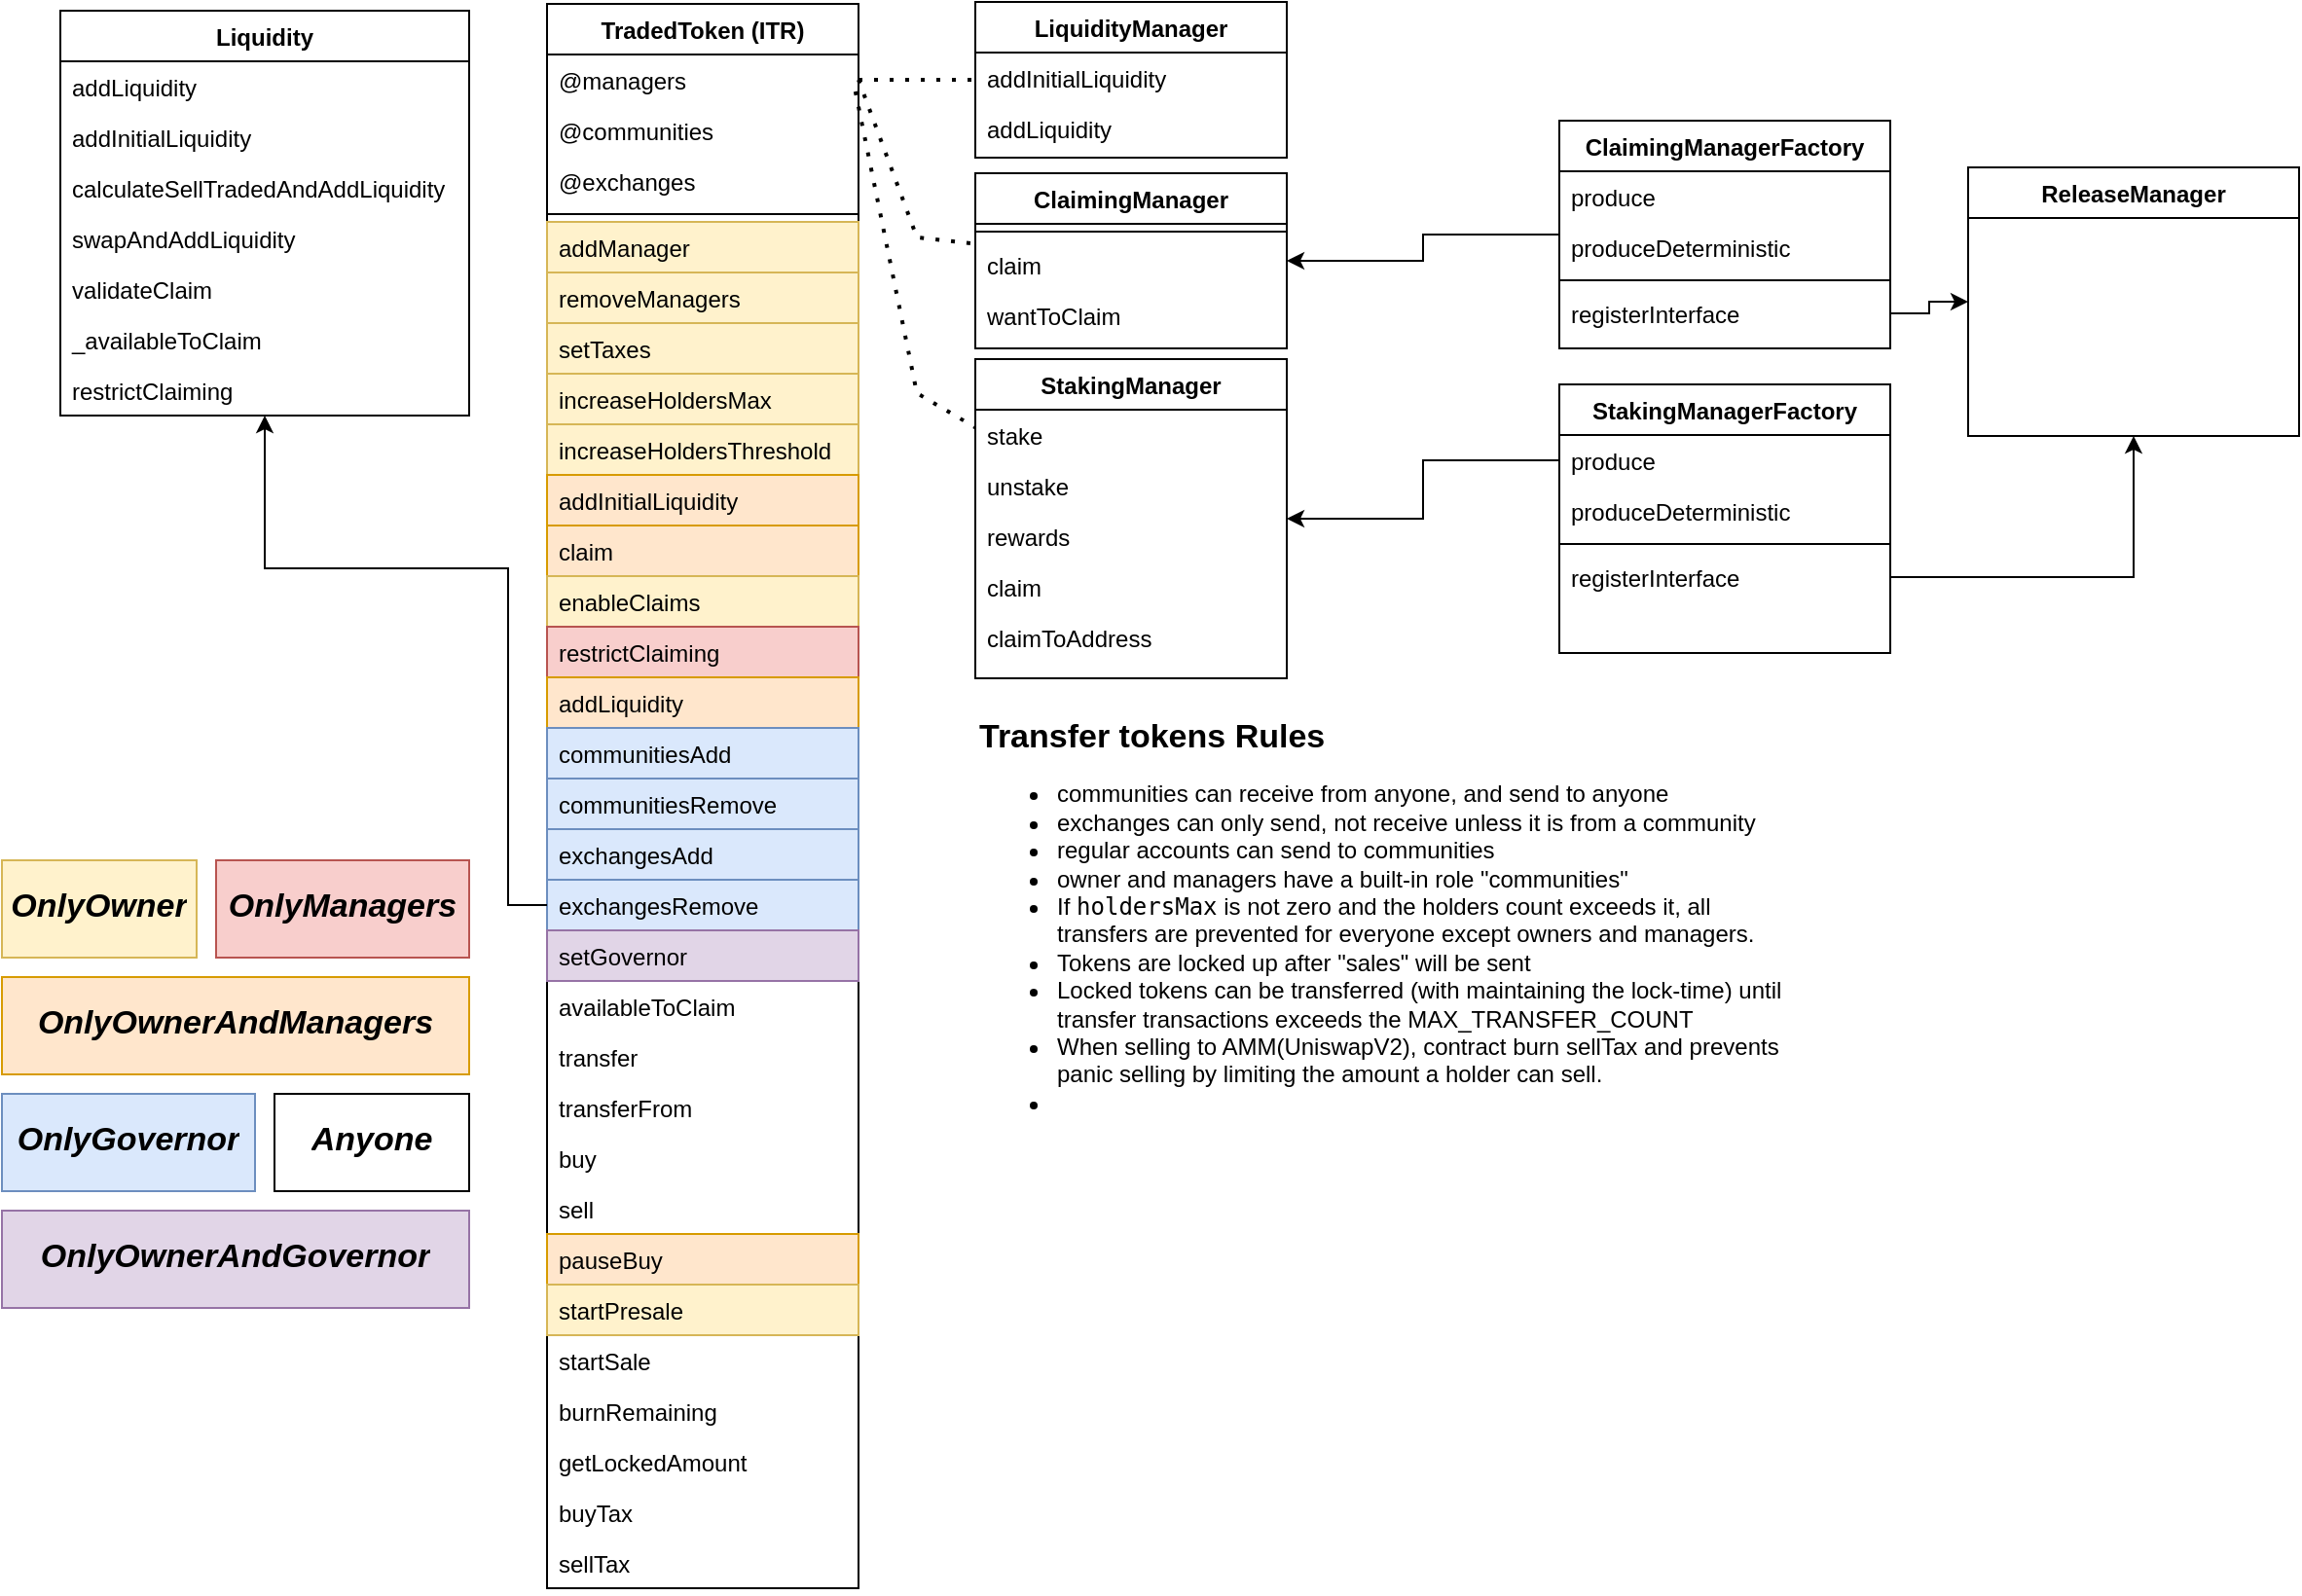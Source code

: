 <mxfile version="24.5.2" type="google">
  <diagram id="C5RBs43oDa-KdzZeNtuy" name="Page-1">
    <mxGraphModel dx="1434" dy="900" grid="1" gridSize="10" guides="1" tooltips="1" connect="1" arrows="1" fold="1" page="1" pageScale="1" pageWidth="827" pageHeight="1169" math="0" shadow="0">
      <root>
        <mxCell id="WIyWlLk6GJQsqaUBKTNV-0" />
        <mxCell id="WIyWlLk6GJQsqaUBKTNV-1" parent="WIyWlLk6GJQsqaUBKTNV-0" />
        <mxCell id="GtUjlPfiQV87N0O1P8Cd-0" value="TradedToken (ITR)" style="swimlane;align=center;verticalAlign=top;childLayout=stackLayout;horizontal=1;startSize=26;horizontalStack=0;resizeParent=1;resizeLast=0;collapsible=1;marginBottom=0;rounded=0;shadow=0;strokeWidth=1;" parent="WIyWlLk6GJQsqaUBKTNV-1" vertex="1">
          <mxGeometry x="290" y="40" width="160" height="814" as="geometry">
            <mxRectangle x="230" y="140" width="160" height="26" as="alternateBounds" />
          </mxGeometry>
        </mxCell>
        <mxCell id="GtUjlPfiQV87N0O1P8Cd-98" value="@managers" style="text;align=left;verticalAlign=top;spacingLeft=4;spacingRight=4;overflow=hidden;rotatable=0;points=[[0,0.5],[1,0.5]];portConstraint=eastwest;" parent="GtUjlPfiQV87N0O1P8Cd-0" vertex="1">
          <mxGeometry y="26" width="160" height="26" as="geometry" />
        </mxCell>
        <mxCell id="GtUjlPfiQV87N0O1P8Cd-110" value="@communities" style="text;align=left;verticalAlign=top;spacingLeft=4;spacingRight=4;overflow=hidden;rotatable=0;points=[[0,0.5],[1,0.5]];portConstraint=eastwest;" parent="GtUjlPfiQV87N0O1P8Cd-0" vertex="1">
          <mxGeometry y="52" width="160" height="26" as="geometry" />
        </mxCell>
        <mxCell id="GtUjlPfiQV87N0O1P8Cd-111" value="@exchanges" style="text;align=left;verticalAlign=top;spacingLeft=4;spacingRight=4;overflow=hidden;rotatable=0;points=[[0,0.5],[1,0.5]];portConstraint=eastwest;" parent="GtUjlPfiQV87N0O1P8Cd-0" vertex="1">
          <mxGeometry y="78" width="160" height="26" as="geometry" />
        </mxCell>
        <mxCell id="GtUjlPfiQV87N0O1P8Cd-97" value="" style="line;html=1;strokeWidth=1;align=left;verticalAlign=middle;spacingTop=-1;spacingLeft=3;spacingRight=3;rotatable=0;labelPosition=right;points=[];portConstraint=eastwest;" parent="GtUjlPfiQV87N0O1P8Cd-0" vertex="1">
          <mxGeometry y="104" width="160" height="8" as="geometry" />
        </mxCell>
        <mxCell id="GtUjlPfiQV87N0O1P8Cd-1" value="addManager" style="text;align=left;verticalAlign=top;spacingLeft=4;spacingRight=4;overflow=hidden;rotatable=0;points=[[0,0.5],[1,0.5]];portConstraint=eastwest;fillColor=#fff2cc;strokeColor=#d6b656;" parent="GtUjlPfiQV87N0O1P8Cd-0" vertex="1">
          <mxGeometry y="112" width="160" height="26" as="geometry" />
        </mxCell>
        <mxCell id="GtUjlPfiQV87N0O1P8Cd-2" value="removeManagers" style="text;align=left;verticalAlign=top;spacingLeft=4;spacingRight=4;overflow=hidden;rotatable=0;points=[[0,0.5],[1,0.5]];portConstraint=eastwest;rounded=0;shadow=0;html=0;fillColor=#fff2cc;strokeColor=#d6b656;" parent="GtUjlPfiQV87N0O1P8Cd-0" vertex="1">
          <mxGeometry y="138" width="160" height="26" as="geometry" />
        </mxCell>
        <mxCell id="GtUjlPfiQV87N0O1P8Cd-3" value="setTaxes" style="text;align=left;verticalAlign=top;spacingLeft=4;spacingRight=4;overflow=hidden;rotatable=0;points=[[0,0.5],[1,0.5]];portConstraint=eastwest;rounded=0;shadow=0;html=0;fillColor=#fff2cc;strokeColor=#d6b656;" parent="GtUjlPfiQV87N0O1P8Cd-0" vertex="1">
          <mxGeometry y="164" width="160" height="26" as="geometry" />
        </mxCell>
        <mxCell id="GtUjlPfiQV87N0O1P8Cd-64" value="increaseHoldersMax" style="text;align=left;verticalAlign=top;spacingLeft=4;spacingRight=4;overflow=hidden;rotatable=0;points=[[0,0.5],[1,0.5]];portConstraint=eastwest;rounded=0;shadow=0;html=0;fillColor=#fff2cc;strokeColor=#d6b656;" parent="GtUjlPfiQV87N0O1P8Cd-0" vertex="1">
          <mxGeometry y="190" width="160" height="26" as="geometry" />
        </mxCell>
        <mxCell id="GtUjlPfiQV87N0O1P8Cd-63" value="increaseHoldersThreshold" style="text;align=left;verticalAlign=top;spacingLeft=4;spacingRight=4;overflow=hidden;rotatable=0;points=[[0,0.5],[1,0.5]];portConstraint=eastwest;rounded=0;shadow=0;html=0;fillColor=#fff2cc;strokeColor=#d6b656;" parent="GtUjlPfiQV87N0O1P8Cd-0" vertex="1">
          <mxGeometry y="216" width="160" height="26" as="geometry" />
        </mxCell>
        <mxCell id="GtUjlPfiQV87N0O1P8Cd-62" value="addInitialLiquidity" style="text;align=left;verticalAlign=top;spacingLeft=4;spacingRight=4;overflow=hidden;rotatable=0;points=[[0,0.5],[1,0.5]];portConstraint=eastwest;rounded=0;shadow=0;html=0;fillColor=#ffe6cc;strokeColor=#d79b00;" parent="GtUjlPfiQV87N0O1P8Cd-0" vertex="1">
          <mxGeometry y="242" width="160" height="26" as="geometry" />
        </mxCell>
        <mxCell id="GtUjlPfiQV87N0O1P8Cd-61" value="claim" style="text;align=left;verticalAlign=top;spacingLeft=4;spacingRight=4;overflow=hidden;rotatable=0;points=[[0,0.5],[1,0.5]];portConstraint=eastwest;rounded=0;shadow=0;html=0;fillColor=#ffe6cc;strokeColor=#d79b00;" parent="GtUjlPfiQV87N0O1P8Cd-0" vertex="1">
          <mxGeometry y="268" width="160" height="26" as="geometry" />
        </mxCell>
        <mxCell id="GtUjlPfiQV87N0O1P8Cd-60" value="enableClaims" style="text;align=left;verticalAlign=top;spacingLeft=4;spacingRight=4;overflow=hidden;rotatable=0;points=[[0,0.5],[1,0.5]];portConstraint=eastwest;rounded=0;shadow=0;html=0;fillColor=#fff2cc;strokeColor=#d6b656;" parent="GtUjlPfiQV87N0O1P8Cd-0" vertex="1">
          <mxGeometry y="294" width="160" height="26" as="geometry" />
        </mxCell>
        <mxCell id="GtUjlPfiQV87N0O1P8Cd-59" value="restrictClaiming" style="text;align=left;verticalAlign=top;spacingLeft=4;spacingRight=4;overflow=hidden;rotatable=0;points=[[0,0.5],[1,0.5]];portConstraint=eastwest;rounded=0;shadow=0;html=0;fillColor=#f8cecc;strokeColor=#b85450;" parent="GtUjlPfiQV87N0O1P8Cd-0" vertex="1">
          <mxGeometry y="320" width="160" height="26" as="geometry" />
        </mxCell>
        <mxCell id="GtUjlPfiQV87N0O1P8Cd-70" value="addLiquidity" style="text;align=left;verticalAlign=top;spacingLeft=4;spacingRight=4;overflow=hidden;rotatable=0;points=[[0,0.5],[1,0.5]];portConstraint=eastwest;rounded=0;shadow=0;html=0;fillColor=#ffe6cc;strokeColor=#d79b00;" parent="GtUjlPfiQV87N0O1P8Cd-0" vertex="1">
          <mxGeometry y="346" width="160" height="26" as="geometry" />
        </mxCell>
        <mxCell id="GtUjlPfiQV87N0O1P8Cd-69" value="communitiesAdd" style="text;align=left;verticalAlign=top;spacingLeft=4;spacingRight=4;overflow=hidden;rotatable=0;points=[[0,0.5],[1,0.5]];portConstraint=eastwest;rounded=0;shadow=0;html=0;fillColor=#dae8fc;strokeColor=#6c8ebf;" parent="GtUjlPfiQV87N0O1P8Cd-0" vertex="1">
          <mxGeometry y="372" width="160" height="26" as="geometry" />
        </mxCell>
        <mxCell id="GtUjlPfiQV87N0O1P8Cd-68" value="communitiesRemove" style="text;align=left;verticalAlign=top;spacingLeft=4;spacingRight=4;overflow=hidden;rotatable=0;points=[[0,0.5],[1,0.5]];portConstraint=eastwest;rounded=0;shadow=0;html=0;fillColor=#dae8fc;strokeColor=#6c8ebf;" parent="GtUjlPfiQV87N0O1P8Cd-0" vertex="1">
          <mxGeometry y="398" width="160" height="26" as="geometry" />
        </mxCell>
        <mxCell id="GtUjlPfiQV87N0O1P8Cd-67" value="exchangesAdd" style="text;align=left;verticalAlign=top;spacingLeft=4;spacingRight=4;overflow=hidden;rotatable=0;points=[[0,0.5],[1,0.5]];portConstraint=eastwest;rounded=0;shadow=0;html=0;fillColor=#dae8fc;strokeColor=#6c8ebf;" parent="GtUjlPfiQV87N0O1P8Cd-0" vertex="1">
          <mxGeometry y="424" width="160" height="26" as="geometry" />
        </mxCell>
        <mxCell id="GtUjlPfiQV87N0O1P8Cd-66" value="exchangesRemove" style="text;align=left;verticalAlign=top;spacingLeft=4;spacingRight=4;overflow=hidden;rotatable=0;points=[[0,0.5],[1,0.5]];portConstraint=eastwest;rounded=0;shadow=0;html=0;fillColor=#dae8fc;strokeColor=#6c8ebf;" parent="GtUjlPfiQV87N0O1P8Cd-0" vertex="1">
          <mxGeometry y="450" width="160" height="26" as="geometry" />
        </mxCell>
        <mxCell id="GtUjlPfiQV87N0O1P8Cd-65" value="setGovernor" style="text;align=left;verticalAlign=top;spacingLeft=4;spacingRight=4;overflow=hidden;rotatable=0;points=[[0,0.5],[1,0.5]];portConstraint=eastwest;rounded=0;shadow=0;html=0;fillColor=#e1d5e7;strokeColor=#9673a6;" parent="GtUjlPfiQV87N0O1P8Cd-0" vertex="1">
          <mxGeometry y="476" width="160" height="26" as="geometry" />
        </mxCell>
        <mxCell id="GtUjlPfiQV87N0O1P8Cd-73" value="availableToClaim" style="text;align=left;verticalAlign=top;spacingLeft=4;spacingRight=4;overflow=hidden;rotatable=0;points=[[0,0.5],[1,0.5]];portConstraint=eastwest;rounded=0;shadow=0;html=0;" parent="GtUjlPfiQV87N0O1P8Cd-0" vertex="1">
          <mxGeometry y="502" width="160" height="26" as="geometry" />
        </mxCell>
        <mxCell id="GtUjlPfiQV87N0O1P8Cd-72" value="transfer" style="text;align=left;verticalAlign=top;spacingLeft=4;spacingRight=4;overflow=hidden;rotatable=0;points=[[0,0.5],[1,0.5]];portConstraint=eastwest;rounded=0;shadow=0;html=0;" parent="GtUjlPfiQV87N0O1P8Cd-0" vertex="1">
          <mxGeometry y="528" width="160" height="26" as="geometry" />
        </mxCell>
        <mxCell id="GtUjlPfiQV87N0O1P8Cd-71" value="transferFrom" style="text;align=left;verticalAlign=top;spacingLeft=4;spacingRight=4;overflow=hidden;rotatable=0;points=[[0,0.5],[1,0.5]];portConstraint=eastwest;rounded=0;shadow=0;html=0;" parent="GtUjlPfiQV87N0O1P8Cd-0" vertex="1">
          <mxGeometry y="554" width="160" height="26" as="geometry" />
        </mxCell>
        <mxCell id="GtUjlPfiQV87N0O1P8Cd-80" value="buy" style="text;align=left;verticalAlign=top;spacingLeft=4;spacingRight=4;overflow=hidden;rotatable=0;points=[[0,0.5],[1,0.5]];portConstraint=eastwest;rounded=0;shadow=0;html=0;" parent="GtUjlPfiQV87N0O1P8Cd-0" vertex="1">
          <mxGeometry y="580" width="160" height="26" as="geometry" />
        </mxCell>
        <mxCell id="GtUjlPfiQV87N0O1P8Cd-79" value="sell" style="text;align=left;verticalAlign=top;spacingLeft=4;spacingRight=4;overflow=hidden;rotatable=0;points=[[0,0.5],[1,0.5]];portConstraint=eastwest;rounded=0;shadow=0;html=0;" parent="GtUjlPfiQV87N0O1P8Cd-0" vertex="1">
          <mxGeometry y="606" width="160" height="26" as="geometry" />
        </mxCell>
        <mxCell id="GtUjlPfiQV87N0O1P8Cd-78" value="pauseBuy" style="text;align=left;verticalAlign=top;spacingLeft=4;spacingRight=4;overflow=hidden;rotatable=0;points=[[0,0.5],[1,0.5]];portConstraint=eastwest;rounded=0;shadow=0;html=0;fillColor=#ffe6cc;strokeColor=#d79b00;" parent="GtUjlPfiQV87N0O1P8Cd-0" vertex="1">
          <mxGeometry y="632" width="160" height="26" as="geometry" />
        </mxCell>
        <mxCell id="GtUjlPfiQV87N0O1P8Cd-77" value="startPresale" style="text;align=left;verticalAlign=top;spacingLeft=4;spacingRight=4;overflow=hidden;rotatable=0;points=[[0,0.5],[1,0.5]];portConstraint=eastwest;rounded=0;shadow=0;html=0;fillColor=#fff2cc;strokeColor=#d6b656;" parent="GtUjlPfiQV87N0O1P8Cd-0" vertex="1">
          <mxGeometry y="658" width="160" height="26" as="geometry" />
        </mxCell>
        <mxCell id="GtUjlPfiQV87N0O1P8Cd-76" value="startSale" style="text;align=left;verticalAlign=top;spacingLeft=4;spacingRight=4;overflow=hidden;rotatable=0;points=[[0,0.5],[1,0.5]];portConstraint=eastwest;rounded=0;shadow=0;html=0;" parent="GtUjlPfiQV87N0O1P8Cd-0" vertex="1">
          <mxGeometry y="684" width="160" height="26" as="geometry" />
        </mxCell>
        <mxCell id="GtUjlPfiQV87N0O1P8Cd-75" value="burnRemaining" style="text;align=left;verticalAlign=top;spacingLeft=4;spacingRight=4;overflow=hidden;rotatable=0;points=[[0,0.5],[1,0.5]];portConstraint=eastwest;rounded=0;shadow=0;html=0;" parent="GtUjlPfiQV87N0O1P8Cd-0" vertex="1">
          <mxGeometry y="710" width="160" height="26" as="geometry" />
        </mxCell>
        <mxCell id="GtUjlPfiQV87N0O1P8Cd-74" value="getLockedAmount" style="text;align=left;verticalAlign=top;spacingLeft=4;spacingRight=4;overflow=hidden;rotatable=0;points=[[0,0.5],[1,0.5]];portConstraint=eastwest;rounded=0;shadow=0;html=0;" parent="GtUjlPfiQV87N0O1P8Cd-0" vertex="1">
          <mxGeometry y="736" width="160" height="26" as="geometry" />
        </mxCell>
        <mxCell id="GtUjlPfiQV87N0O1P8Cd-85" value="buyTax" style="text;align=left;verticalAlign=top;spacingLeft=4;spacingRight=4;overflow=hidden;rotatable=0;points=[[0,0.5],[1,0.5]];portConstraint=eastwest;rounded=0;shadow=0;html=0;" parent="GtUjlPfiQV87N0O1P8Cd-0" vertex="1">
          <mxGeometry y="762" width="160" height="26" as="geometry" />
        </mxCell>
        <mxCell id="GtUjlPfiQV87N0O1P8Cd-84" value="sellTax" style="text;align=left;verticalAlign=top;spacingLeft=4;spacingRight=4;overflow=hidden;rotatable=0;points=[[0,0.5],[1,0.5]];portConstraint=eastwest;rounded=0;shadow=0;html=0;" parent="GtUjlPfiQV87N0O1P8Cd-0" vertex="1">
          <mxGeometry y="788" width="160" height="26" as="geometry" />
        </mxCell>
        <mxCell id="GtUjlPfiQV87N0O1P8Cd-6" value="LiquidityManager" style="swimlane;align=center;verticalAlign=top;childLayout=stackLayout;horizontal=1;startSize=26;horizontalStack=0;resizeParent=1;resizeLast=0;collapsible=1;marginBottom=0;rounded=0;shadow=0;strokeWidth=1;" parent="WIyWlLk6GJQsqaUBKTNV-1" vertex="1">
          <mxGeometry x="510" y="39" width="160" height="80" as="geometry">
            <mxRectangle x="230" y="140" width="160" height="26" as="alternateBounds" />
          </mxGeometry>
        </mxCell>
        <mxCell id="GtUjlPfiQV87N0O1P8Cd-7" value="addInitialLiquidity" style="text;align=left;verticalAlign=top;spacingLeft=4;spacingRight=4;overflow=hidden;rotatable=0;points=[[0,0.5],[1,0.5]];portConstraint=eastwest;" parent="GtUjlPfiQV87N0O1P8Cd-6" vertex="1">
          <mxGeometry y="26" width="160" height="26" as="geometry" />
        </mxCell>
        <mxCell id="GtUjlPfiQV87N0O1P8Cd-8" value="addLiquidity" style="text;align=left;verticalAlign=top;spacingLeft=4;spacingRight=4;overflow=hidden;rotatable=0;points=[[0,0.5],[1,0.5]];portConstraint=eastwest;rounded=0;shadow=0;html=0;" parent="GtUjlPfiQV87N0O1P8Cd-6" vertex="1">
          <mxGeometry y="52" width="160" height="26" as="geometry" />
        </mxCell>
        <mxCell id="GtUjlPfiQV87N0O1P8Cd-15" value="StakingManager" style="swimlane;align=center;verticalAlign=top;childLayout=stackLayout;horizontal=1;startSize=26;horizontalStack=0;resizeParent=1;resizeLast=0;collapsible=1;marginBottom=0;rounded=0;shadow=0;strokeWidth=1;" parent="WIyWlLk6GJQsqaUBKTNV-1" vertex="1">
          <mxGeometry x="510" y="222.5" width="160" height="164" as="geometry">
            <mxRectangle x="230" y="140" width="160" height="26" as="alternateBounds" />
          </mxGeometry>
        </mxCell>
        <mxCell id="GtUjlPfiQV87N0O1P8Cd-16" value="stake" style="text;align=left;verticalAlign=top;spacingLeft=4;spacingRight=4;overflow=hidden;rotatable=0;points=[[0,0.5],[1,0.5]];portConstraint=eastwest;" parent="GtUjlPfiQV87N0O1P8Cd-15" vertex="1">
          <mxGeometry y="26" width="160" height="26" as="geometry" />
        </mxCell>
        <mxCell id="GtUjlPfiQV87N0O1P8Cd-17" value="unstake" style="text;align=left;verticalAlign=top;spacingLeft=4;spacingRight=4;overflow=hidden;rotatable=0;points=[[0,0.5],[1,0.5]];portConstraint=eastwest;rounded=0;shadow=0;html=0;" parent="GtUjlPfiQV87N0O1P8Cd-15" vertex="1">
          <mxGeometry y="52" width="160" height="26" as="geometry" />
        </mxCell>
        <mxCell id="GtUjlPfiQV87N0O1P8Cd-56" value="rewards" style="text;align=left;verticalAlign=top;spacingLeft=4;spacingRight=4;overflow=hidden;rotatable=0;points=[[0,0.5],[1,0.5]];portConstraint=eastwest;rounded=0;shadow=0;html=0;" parent="GtUjlPfiQV87N0O1P8Cd-15" vertex="1">
          <mxGeometry y="78" width="160" height="26" as="geometry" />
        </mxCell>
        <mxCell id="GtUjlPfiQV87N0O1P8Cd-57" value="claim" style="text;align=left;verticalAlign=top;spacingLeft=4;spacingRight=4;overflow=hidden;rotatable=0;points=[[0,0.5],[1,0.5]];portConstraint=eastwest;rounded=0;shadow=0;html=0;" parent="GtUjlPfiQV87N0O1P8Cd-15" vertex="1">
          <mxGeometry y="104" width="160" height="26" as="geometry" />
        </mxCell>
        <mxCell id="GtUjlPfiQV87N0O1P8Cd-58" value="claimToAddress" style="text;align=left;verticalAlign=top;spacingLeft=4;spacingRight=4;overflow=hidden;rotatable=0;points=[[0,0.5],[1,0.5]];portConstraint=eastwest;rounded=0;shadow=0;html=0;" parent="GtUjlPfiQV87N0O1P8Cd-15" vertex="1">
          <mxGeometry y="130" width="160" height="26" as="geometry" />
        </mxCell>
        <object label="ClaimingManager" id="GtUjlPfiQV87N0O1P8Cd-11">
          <mxCell style="swimlane;align=center;verticalAlign=top;childLayout=stackLayout;horizontal=1;startSize=26;horizontalStack=0;resizeParent=1;resizeLast=0;collapsible=1;marginBottom=0;rounded=0;shadow=0;strokeWidth=1;" parent="WIyWlLk6GJQsqaUBKTNV-1" vertex="1">
            <mxGeometry x="510" y="127" width="160" height="90" as="geometry">
              <mxRectangle x="230" y="140" width="160" height="26" as="alternateBounds" />
            </mxGeometry>
          </mxCell>
        </object>
        <mxCell id="GtUjlPfiQV87N0O1P8Cd-14" value="" style="line;html=1;strokeWidth=1;align=left;verticalAlign=middle;spacingTop=-1;spacingLeft=3;spacingRight=3;rotatable=0;labelPosition=right;points=[];portConstraint=eastwest;" parent="GtUjlPfiQV87N0O1P8Cd-11" vertex="1">
          <mxGeometry y="26" width="160" height="8" as="geometry" />
        </mxCell>
        <mxCell id="GtUjlPfiQV87N0O1P8Cd-29" value="claim" style="text;align=left;verticalAlign=top;spacingLeft=4;spacingRight=4;overflow=hidden;rotatable=0;points=[[0,0.5],[1,0.5]];portConstraint=eastwest;" parent="GtUjlPfiQV87N0O1P8Cd-11" vertex="1">
          <mxGeometry y="34" width="160" height="26" as="geometry" />
        </mxCell>
        <mxCell id="GtUjlPfiQV87N0O1P8Cd-30" value="wantToClaim" style="text;align=left;verticalAlign=top;spacingLeft=4;spacingRight=4;overflow=hidden;rotatable=0;points=[[0,0.5],[1,0.5]];portConstraint=eastwest;" parent="GtUjlPfiQV87N0O1P8Cd-11" vertex="1">
          <mxGeometry y="60" width="160" height="26" as="geometry" />
        </mxCell>
        <mxCell id="GtUjlPfiQV87N0O1P8Cd-38" style="edgeStyle=orthogonalEdgeStyle;rounded=0;orthogonalLoop=1;jettySize=auto;html=1;" parent="WIyWlLk6GJQsqaUBKTNV-1" source="GtUjlPfiQV87N0O1P8Cd-19" target="GtUjlPfiQV87N0O1P8Cd-11" edge="1">
          <mxGeometry relative="1" as="geometry" />
        </mxCell>
        <mxCell id="GtUjlPfiQV87N0O1P8Cd-19" value="ClaimingManagerFactory" style="swimlane;align=center;verticalAlign=top;childLayout=stackLayout;horizontal=1;startSize=26;horizontalStack=0;resizeParent=1;resizeLast=0;collapsible=1;marginBottom=0;rounded=0;shadow=0;strokeWidth=1;strokeColor=default;swimlaneLine=1;" parent="WIyWlLk6GJQsqaUBKTNV-1" vertex="1">
          <mxGeometry x="810" y="100" width="170" height="117" as="geometry">
            <mxRectangle x="230" y="140" width="160" height="26" as="alternateBounds" />
          </mxGeometry>
        </mxCell>
        <mxCell id="GtUjlPfiQV87N0O1P8Cd-20" value="produce" style="text;align=left;verticalAlign=top;spacingLeft=4;spacingRight=4;overflow=hidden;rotatable=0;points=[[0,0.5],[1,0.5]];portConstraint=eastwest;" parent="GtUjlPfiQV87N0O1P8Cd-19" vertex="1">
          <mxGeometry y="26" width="170" height="26" as="geometry" />
        </mxCell>
        <mxCell id="GtUjlPfiQV87N0O1P8Cd-21" value="produceDeterministic" style="text;align=left;verticalAlign=top;spacingLeft=4;spacingRight=4;overflow=hidden;rotatable=0;points=[[0,0.5],[1,0.5]];portConstraint=eastwest;rounded=0;shadow=0;html=0;strokeColor=none;" parent="GtUjlPfiQV87N0O1P8Cd-19" vertex="1">
          <mxGeometry y="52" width="170" height="26" as="geometry" />
        </mxCell>
        <mxCell id="GtUjlPfiQV87N0O1P8Cd-49" value="" style="line;html=1;strokeWidth=1;align=left;verticalAlign=middle;spacingTop=-1;spacingLeft=3;spacingRight=3;rotatable=0;labelPosition=right;points=[];portConstraint=eastwest;" parent="GtUjlPfiQV87N0O1P8Cd-19" vertex="1">
          <mxGeometry y="78" width="170" height="8" as="geometry" />
        </mxCell>
        <mxCell id="GtUjlPfiQV87N0O1P8Cd-51" value="registerInterface" style="text;align=left;verticalAlign=top;spacingLeft=4;spacingRight=4;overflow=hidden;rotatable=0;points=[[0,0.5],[1,0.5]];portConstraint=eastwest;rounded=0;shadow=0;html=0;strokeColor=none;" parent="GtUjlPfiQV87N0O1P8Cd-19" vertex="1">
          <mxGeometry y="86" width="170" height="26" as="geometry" />
        </mxCell>
        <mxCell id="GtUjlPfiQV87N0O1P8Cd-32" value="StakingManagerFactory" style="swimlane;align=center;verticalAlign=top;childLayout=stackLayout;horizontal=1;startSize=26;horizontalStack=0;resizeParent=1;resizeLast=0;collapsible=1;marginBottom=0;rounded=0;shadow=0;strokeWidth=1;" parent="WIyWlLk6GJQsqaUBKTNV-1" vertex="1">
          <mxGeometry x="810" y="235.5" width="170" height="138" as="geometry">
            <mxRectangle x="230" y="140" width="160" height="26" as="alternateBounds" />
          </mxGeometry>
        </mxCell>
        <mxCell id="GtUjlPfiQV87N0O1P8Cd-33" value="produce" style="text;align=left;verticalAlign=top;spacingLeft=4;spacingRight=4;overflow=hidden;rotatable=0;points=[[0,0.5],[1,0.5]];portConstraint=eastwest;" parent="GtUjlPfiQV87N0O1P8Cd-32" vertex="1">
          <mxGeometry y="26" width="170" height="26" as="geometry" />
        </mxCell>
        <mxCell id="GtUjlPfiQV87N0O1P8Cd-34" value="produceDeterministic" style="text;align=left;verticalAlign=top;spacingLeft=4;spacingRight=4;overflow=hidden;rotatable=0;points=[[0,0.5],[1,0.5]];portConstraint=eastwest;rounded=0;shadow=0;html=0;" parent="GtUjlPfiQV87N0O1P8Cd-32" vertex="1">
          <mxGeometry y="52" width="170" height="26" as="geometry" />
        </mxCell>
        <mxCell id="GtUjlPfiQV87N0O1P8Cd-53" value="" style="line;html=1;strokeWidth=1;align=left;verticalAlign=middle;spacingTop=-1;spacingLeft=3;spacingRight=3;rotatable=0;labelPosition=right;points=[];portConstraint=eastwest;" parent="GtUjlPfiQV87N0O1P8Cd-32" vertex="1">
          <mxGeometry y="78" width="170" height="8" as="geometry" />
        </mxCell>
        <mxCell id="GtUjlPfiQV87N0O1P8Cd-54" value="registerInterface" style="text;align=left;verticalAlign=top;spacingLeft=4;spacingRight=4;overflow=hidden;rotatable=0;points=[[0,0.5],[1,0.5]];portConstraint=eastwest;rounded=0;shadow=0;html=0;strokeColor=none;" parent="GtUjlPfiQV87N0O1P8Cd-32" vertex="1">
          <mxGeometry y="86" width="170" height="26" as="geometry" />
        </mxCell>
        <mxCell id="GtUjlPfiQV87N0O1P8Cd-36" style="edgeStyle=orthogonalEdgeStyle;rounded=0;orthogonalLoop=1;jettySize=auto;html=1;" parent="WIyWlLk6GJQsqaUBKTNV-1" source="GtUjlPfiQV87N0O1P8Cd-33" target="GtUjlPfiQV87N0O1P8Cd-15" edge="1">
          <mxGeometry relative="1" as="geometry" />
        </mxCell>
        <mxCell id="GtUjlPfiQV87N0O1P8Cd-39" value="ReleaseManager" style="swimlane;align=center;verticalAlign=top;childLayout=stackLayout;horizontal=1;startSize=26;horizontalStack=0;resizeParent=1;resizeLast=0;collapsible=1;marginBottom=0;rounded=0;shadow=0;strokeWidth=1;" parent="WIyWlLk6GJQsqaUBKTNV-1" vertex="1">
          <mxGeometry x="1020" y="124" width="170" height="138" as="geometry">
            <mxRectangle x="230" y="140" width="160" height="26" as="alternateBounds" />
          </mxGeometry>
        </mxCell>
        <mxCell id="GtUjlPfiQV87N0O1P8Cd-52" style="edgeStyle=orthogonalEdgeStyle;rounded=0;orthogonalLoop=1;jettySize=auto;html=1;" parent="WIyWlLk6GJQsqaUBKTNV-1" source="GtUjlPfiQV87N0O1P8Cd-51" target="GtUjlPfiQV87N0O1P8Cd-39" edge="1">
          <mxGeometry relative="1" as="geometry" />
        </mxCell>
        <mxCell id="GtUjlPfiQV87N0O1P8Cd-55" style="edgeStyle=orthogonalEdgeStyle;rounded=0;orthogonalLoop=1;jettySize=auto;html=1;" parent="WIyWlLk6GJQsqaUBKTNV-1" source="GtUjlPfiQV87N0O1P8Cd-54" target="GtUjlPfiQV87N0O1P8Cd-39" edge="1">
          <mxGeometry relative="1" as="geometry" />
        </mxCell>
        <mxCell id="GtUjlPfiQV87N0O1P8Cd-87" value="Liquidity" style="swimlane;align=center;verticalAlign=top;childLayout=stackLayout;horizontal=1;startSize=26;horizontalStack=0;resizeParent=1;resizeLast=0;collapsible=1;marginBottom=0;rounded=0;shadow=0;strokeWidth=1;" parent="WIyWlLk6GJQsqaUBKTNV-1" vertex="1">
          <mxGeometry x="40" y="43.5" width="210" height="208" as="geometry">
            <mxRectangle x="230" y="140" width="160" height="26" as="alternateBounds" />
          </mxGeometry>
        </mxCell>
        <mxCell id="GtUjlPfiQV87N0O1P8Cd-88" value="addLiquidity" style="text;align=left;verticalAlign=top;spacingLeft=4;spacingRight=4;overflow=hidden;rotatable=0;points=[[0,0.5],[1,0.5]];portConstraint=eastwest;" parent="GtUjlPfiQV87N0O1P8Cd-87" vertex="1">
          <mxGeometry y="26" width="210" height="26" as="geometry" />
        </mxCell>
        <mxCell id="GtUjlPfiQV87N0O1P8Cd-89" value="addInitialLiquidity" style="text;align=left;verticalAlign=top;spacingLeft=4;spacingRight=4;overflow=hidden;rotatable=0;points=[[0,0.5],[1,0.5]];portConstraint=eastwest;rounded=0;shadow=0;html=0;" parent="GtUjlPfiQV87N0O1P8Cd-87" vertex="1">
          <mxGeometry y="52" width="210" height="26" as="geometry" />
        </mxCell>
        <mxCell id="GtUjlPfiQV87N0O1P8Cd-90" value="calculateSellTradedAndAddLiquidity" style="text;align=left;verticalAlign=top;spacingLeft=4;spacingRight=4;overflow=hidden;rotatable=0;points=[[0,0.5],[1,0.5]];portConstraint=eastwest;rounded=0;shadow=0;html=0;" parent="GtUjlPfiQV87N0O1P8Cd-87" vertex="1">
          <mxGeometry y="78" width="210" height="26" as="geometry" />
        </mxCell>
        <mxCell id="GtUjlPfiQV87N0O1P8Cd-91" value="swapAndAddLiquidity" style="text;align=left;verticalAlign=top;spacingLeft=4;spacingRight=4;overflow=hidden;rotatable=0;points=[[0,0.5],[1,0.5]];portConstraint=eastwest;rounded=0;shadow=0;html=0;" parent="GtUjlPfiQV87N0O1P8Cd-87" vertex="1">
          <mxGeometry y="104" width="210" height="26" as="geometry" />
        </mxCell>
        <mxCell id="GtUjlPfiQV87N0O1P8Cd-92" value="validateClaim" style="text;align=left;verticalAlign=top;spacingLeft=4;spacingRight=4;overflow=hidden;rotatable=0;points=[[0,0.5],[1,0.5]];portConstraint=eastwest;rounded=0;shadow=0;html=0;" parent="GtUjlPfiQV87N0O1P8Cd-87" vertex="1">
          <mxGeometry y="130" width="210" height="26" as="geometry" />
        </mxCell>
        <mxCell id="GtUjlPfiQV87N0O1P8Cd-95" value="_availableToClaim" style="text;align=left;verticalAlign=top;spacingLeft=4;spacingRight=4;overflow=hidden;rotatable=0;points=[[0,0.5],[1,0.5]];portConstraint=eastwest;rounded=0;shadow=0;html=0;" parent="GtUjlPfiQV87N0O1P8Cd-87" vertex="1">
          <mxGeometry y="156" width="210" height="26" as="geometry" />
        </mxCell>
        <mxCell id="GtUjlPfiQV87N0O1P8Cd-94" value="restrictClaiming" style="text;align=left;verticalAlign=top;spacingLeft=4;spacingRight=4;overflow=hidden;rotatable=0;points=[[0,0.5],[1,0.5]];portConstraint=eastwest;rounded=0;shadow=0;html=0;" parent="GtUjlPfiQV87N0O1P8Cd-87" vertex="1">
          <mxGeometry y="182" width="210" height="26" as="geometry" />
        </mxCell>
        <mxCell id="GtUjlPfiQV87N0O1P8Cd-93" style="edgeStyle=orthogonalEdgeStyle;rounded=0;orthogonalLoop=1;jettySize=auto;html=1;fontFamily=Helvetica;fontSize=12;fontColor=default;fontStyle=2;" parent="WIyWlLk6GJQsqaUBKTNV-1" source="GtUjlPfiQV87N0O1P8Cd-0" target="GtUjlPfiQV87N0O1P8Cd-87" edge="1">
          <mxGeometry relative="1" as="geometry">
            <Array as="points">
              <mxPoint x="270" y="503" />
              <mxPoint x="270" y="330" />
              <mxPoint x="145" y="330" />
            </Array>
          </mxGeometry>
        </mxCell>
        <mxCell id="GtUjlPfiQV87N0O1P8Cd-101" value="" style="endArrow=none;dashed=1;html=1;dashPattern=1 3;strokeWidth=2;rounded=0;fontFamily=Helvetica;fontSize=12;fontColor=default;fontStyle=2;exitX=1;exitY=0.5;exitDx=0;exitDy=0;" parent="WIyWlLk6GJQsqaUBKTNV-1" source="GtUjlPfiQV87N0O1P8Cd-98" target="GtUjlPfiQV87N0O1P8Cd-6" edge="1">
          <mxGeometry width="50" height="50" relative="1" as="geometry">
            <mxPoint x="450" y="300" as="sourcePoint" />
            <mxPoint x="500" y="250" as="targetPoint" />
          </mxGeometry>
        </mxCell>
        <mxCell id="GtUjlPfiQV87N0O1P8Cd-102" value="" style="endArrow=none;dashed=1;html=1;dashPattern=1 3;strokeWidth=2;rounded=0;fontFamily=Helvetica;fontSize=12;fontColor=default;fontStyle=2;exitX=0.99;exitY=0.731;exitDx=0;exitDy=0;exitPerimeter=0;" parent="WIyWlLk6GJQsqaUBKTNV-1" source="GtUjlPfiQV87N0O1P8Cd-98" target="GtUjlPfiQV87N0O1P8Cd-15" edge="1">
          <mxGeometry width="50" height="50" relative="1" as="geometry">
            <mxPoint x="730" y="43.5" as="sourcePoint" />
            <mxPoint x="780" y="51.5" as="targetPoint" />
            <Array as="points">
              <mxPoint x="480" y="240" />
            </Array>
          </mxGeometry>
        </mxCell>
        <mxCell id="GtUjlPfiQV87N0O1P8Cd-103" value="" style="endArrow=none;dashed=1;html=1;dashPattern=1 3;strokeWidth=2;rounded=0;fontFamily=Helvetica;fontSize=12;fontColor=default;fontStyle=2;exitX=1;exitY=0.5;exitDx=0;exitDy=0;" parent="WIyWlLk6GJQsqaUBKTNV-1" source="GtUjlPfiQV87N0O1P8Cd-98" target="GtUjlPfiQV87N0O1P8Cd-11" edge="1">
          <mxGeometry width="50" height="50" relative="1" as="geometry">
            <mxPoint x="740" y="53.5" as="sourcePoint" />
            <mxPoint x="790" y="61.5" as="targetPoint" />
            <Array as="points">
              <mxPoint x="480" y="160" />
            </Array>
          </mxGeometry>
        </mxCell>
        <mxCell id="GtUjlPfiQV87N0O1P8Cd-104" value="&lt;h1 style=&quot;margin-top: 0px;&quot;&gt;&lt;font style=&quot;font-size: 17px;&quot;&gt;OnlyOwner&lt;/font&gt;&lt;/h1&gt;" style="text;html=1;whiteSpace=wrap;overflow=hidden;rounded=0;fontFamily=Helvetica;fontSize=12;fontStyle=2;fillColor=#fff2cc;strokeColor=#d6b656;align=center;" parent="WIyWlLk6GJQsqaUBKTNV-1" vertex="1">
          <mxGeometry x="10" y="480" width="100" height="50" as="geometry" />
        </mxCell>
        <mxCell id="GtUjlPfiQV87N0O1P8Cd-105" value="&lt;h1 style=&quot;margin-top: 0px;&quot;&gt;&lt;font style=&quot;font-size: 17px;&quot;&gt;OnlyOwnerAndManagers&lt;/font&gt;&lt;/h1&gt;" style="text;html=1;whiteSpace=wrap;overflow=hidden;rounded=0;fontFamily=Helvetica;fontSize=12;fontStyle=2;fillColor=#ffe6cc;strokeColor=#d79b00;align=center;" parent="WIyWlLk6GJQsqaUBKTNV-1" vertex="1">
          <mxGeometry x="10" y="540" width="240" height="50" as="geometry" />
        </mxCell>
        <mxCell id="GtUjlPfiQV87N0O1P8Cd-106" value="&lt;h1 style=&quot;margin-top: 0px;&quot;&gt;&lt;font style=&quot;font-size: 17px;&quot;&gt;OnlyManagers&lt;/font&gt;&lt;/h1&gt;" style="text;html=1;whiteSpace=wrap;overflow=hidden;rounded=0;fontFamily=Helvetica;fontSize=12;fontStyle=2;fillColor=#f8cecc;strokeColor=#b85450;align=center;" parent="WIyWlLk6GJQsqaUBKTNV-1" vertex="1">
          <mxGeometry x="120" y="480" width="130" height="50" as="geometry" />
        </mxCell>
        <mxCell id="GtUjlPfiQV87N0O1P8Cd-107" value="&lt;h1 style=&quot;margin-top: 0px;&quot;&gt;&lt;font style=&quot;font-size: 17px;&quot;&gt;OnlyGovernor&lt;/font&gt;&lt;/h1&gt;" style="text;html=1;whiteSpace=wrap;overflow=hidden;rounded=0;fontFamily=Helvetica;fontSize=12;fontStyle=2;fillColor=#dae8fc;strokeColor=#6c8ebf;align=center;" parent="WIyWlLk6GJQsqaUBKTNV-1" vertex="1">
          <mxGeometry x="10" y="600" width="130" height="50" as="geometry" />
        </mxCell>
        <mxCell id="GtUjlPfiQV87N0O1P8Cd-108" value="&lt;h1 style=&quot;margin-top: 0px;&quot;&gt;&lt;font style=&quot;font-size: 17px;&quot;&gt;OnlyOwnerAndGovernor&lt;/font&gt;&lt;/h1&gt;" style="text;html=1;whiteSpace=wrap;overflow=hidden;rounded=0;fontFamily=Helvetica;fontSize=12;fontStyle=2;fillColor=#e1d5e7;strokeColor=#9673a6;align=center;" parent="WIyWlLk6GJQsqaUBKTNV-1" vertex="1">
          <mxGeometry x="10" y="660" width="240" height="50" as="geometry" />
        </mxCell>
        <mxCell id="GtUjlPfiQV87N0O1P8Cd-109" value="&lt;h1 style=&quot;margin-top: 0px;&quot;&gt;&lt;font style=&quot;font-size: 17px;&quot;&gt;Anyone&lt;/font&gt;&lt;/h1&gt;" style="text;html=1;whiteSpace=wrap;overflow=hidden;rounded=0;fontFamily=Helvetica;fontSize=12;fontStyle=2;align=center;strokeColor=default;" parent="WIyWlLk6GJQsqaUBKTNV-1" vertex="1">
          <mxGeometry x="150" y="600" width="100" height="50" as="geometry" />
        </mxCell>
        <mxCell id="GtUjlPfiQV87N0O1P8Cd-112" value="&lt;font style=&quot;font-size: 17px;&quot;&gt;&lt;b&gt;Transfer tokens Rules&lt;/b&gt;&lt;/font&gt;&lt;br&gt;&lt;ul&gt;&lt;li&gt;communities can receive from anyone, and send to anyone&lt;/li&gt;&lt;li&gt;exchanges can only send, not receive unless it is from a community&lt;/li&gt;&lt;li&gt;regular accounts can send to communities&lt;/li&gt;&lt;li&gt;owner and managers have a built-in role &quot;communities&quot;&lt;/li&gt;&lt;li&gt;If &lt;code&gt;holdersMax&lt;/code&gt; is not zero and the holders count exceeds it, all transfers are prevented for everyone except owners and managers.&lt;br&gt;&lt;/li&gt;&lt;li&gt;Tokens are locked up after &quot;sales&quot; will be sent&lt;/li&gt;&lt;li&gt;Locked tokens can be transferred (with maintaining the lock-time) until transfer transactions exceeds the MAX_TRANSFER_COUNT&lt;/li&gt;&lt;li&gt;When selling to AMM(UniswapV2), contract burn sellTax and prevents panic selling by limiting the amount a holder can sell.&lt;/li&gt;&lt;li&gt;&lt;br&gt;&lt;/li&gt;&lt;/ul&gt;" style="text;html=1;whiteSpace=wrap;overflow=hidden;rounded=0;" parent="WIyWlLk6GJQsqaUBKTNV-1" vertex="1">
          <mxGeometry x="510" y="400" width="420" height="330" as="geometry" />
        </mxCell>
      </root>
    </mxGraphModel>
  </diagram>
</mxfile>
